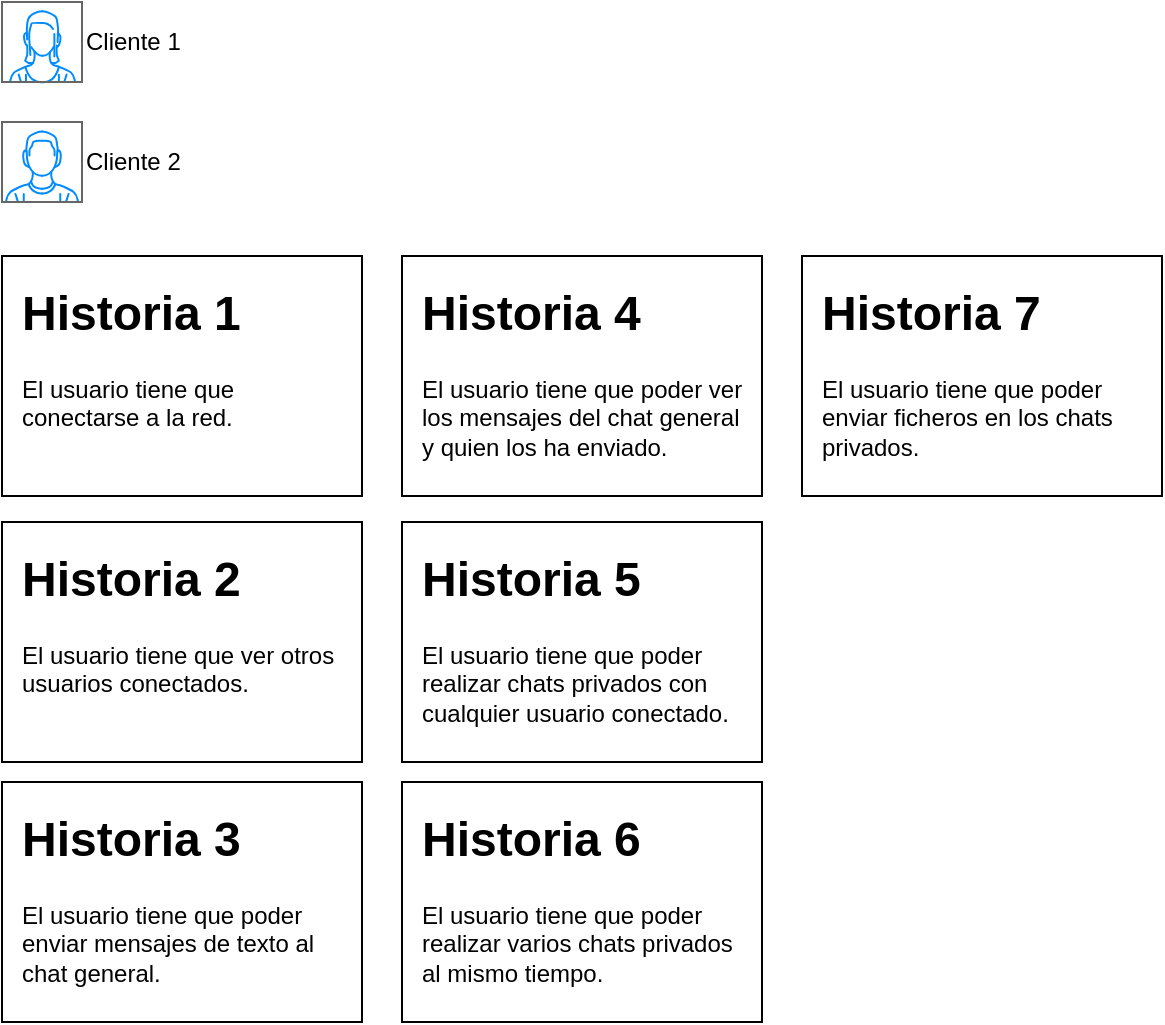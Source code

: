 <mxfile version="26.0.16" pages="3">
  <diagram name="Backlog" id="ibpSCjqeiJIwmJ1oxMrk">
    <mxGraphModel dx="1194" dy="567" grid="1" gridSize="10" guides="1" tooltips="1" connect="1" arrows="1" fold="1" page="1" pageScale="1" pageWidth="827" pageHeight="1169" math="0" shadow="0">
      <root>
        <mxCell id="0" />
        <mxCell id="1" parent="0" />
        <mxCell id="7Kc3XWsI4NXQ4NdzzWup-1" value="&lt;h1 style=&quot;margin-top: 0px;&quot;&gt;Historia 1&lt;/h1&gt;&lt;p&gt;El usuario tiene que conectarse a la red.&lt;br&gt;&lt;/p&gt;" style="text;html=1;whiteSpace=wrap;overflow=hidden;rounded=0;spacingLeft=5;spacingTop=5;spacing=5;spacingBottom=5;spacingRight=5;fillColor=default;strokeColor=default;" parent="1" vertex="1">
          <mxGeometry x="40" y="157" width="180" height="120" as="geometry" />
        </mxCell>
        <mxCell id="7Kc3XWsI4NXQ4NdzzWup-7" value="" style="group" parent="1" connectable="0" vertex="1">
          <mxGeometry x="40" y="30" width="100" height="40" as="geometry" />
        </mxCell>
        <mxCell id="7Kc3XWsI4NXQ4NdzzWup-3" value="" style="verticalLabelPosition=bottom;shadow=0;dashed=0;align=center;html=1;verticalAlign=top;strokeWidth=1;shape=mxgraph.mockup.containers.userFemale;strokeColor=#666666;strokeColor2=#008cff;" parent="7Kc3XWsI4NXQ4NdzzWup-7" vertex="1">
          <mxGeometry width="40" height="40" as="geometry" />
        </mxCell>
        <mxCell id="7Kc3XWsI4NXQ4NdzzWup-4" value="&lt;div&gt;Cliente 1&lt;br&gt;&lt;/div&gt;" style="text;html=1;align=left;verticalAlign=middle;whiteSpace=wrap;rounded=0;" parent="7Kc3XWsI4NXQ4NdzzWup-7" vertex="1">
          <mxGeometry x="40" y="5" width="60" height="30" as="geometry" />
        </mxCell>
        <mxCell id="7Kc3XWsI4NXQ4NdzzWup-8" value="" style="group" parent="1" connectable="0" vertex="1">
          <mxGeometry x="40" y="90" width="100" height="40" as="geometry" />
        </mxCell>
        <mxCell id="7Kc3XWsI4NXQ4NdzzWup-2" value="" style="verticalLabelPosition=bottom;shadow=0;dashed=0;align=center;html=1;verticalAlign=top;strokeWidth=1;shape=mxgraph.mockup.containers.userMale;strokeColor=none;strokeColor2=#008cff;" parent="7Kc3XWsI4NXQ4NdzzWup-8" vertex="1">
          <mxGeometry width="40" height="40" as="geometry" />
        </mxCell>
        <mxCell id="7Kc3XWsI4NXQ4NdzzWup-5" value="&lt;div&gt;Cliente 2&lt;br&gt;&lt;/div&gt;" style="text;html=1;align=left;verticalAlign=middle;whiteSpace=wrap;rounded=0;" parent="7Kc3XWsI4NXQ4NdzzWup-8" vertex="1">
          <mxGeometry x="40" y="5" width="60" height="30" as="geometry" />
        </mxCell>
        <mxCell id="7Kc3XWsI4NXQ4NdzzWup-9" value="&lt;h1 style=&quot;margin-top: 0px;&quot;&gt;Historia 2&lt;br&gt;&lt;/h1&gt;&lt;p&gt;El usuario tiene que ver otros usuarios conectados.&lt;br&gt;&lt;/p&gt;" style="text;html=1;whiteSpace=wrap;overflow=hidden;rounded=0;spacingLeft=5;spacingTop=5;spacing=5;spacingBottom=5;spacingRight=5;fillColor=default;strokeColor=default;" parent="1" vertex="1">
          <mxGeometry x="40" y="290" width="180" height="120" as="geometry" />
        </mxCell>
        <mxCell id="o4K7ytaoeIAk3HAydhIs-1" value="&lt;h1 style=&quot;margin-top: 0px;&quot;&gt;Historia 3&lt;br&gt;&lt;/h1&gt;&lt;p&gt;El usuario tiene que poder enviar mensajes de texto al chat general.&lt;br&gt;&lt;/p&gt;" style="text;html=1;whiteSpace=wrap;overflow=hidden;rounded=0;spacingLeft=5;spacingTop=5;spacing=5;spacingBottom=5;spacingRight=5;fillColor=default;strokeColor=default;" parent="1" vertex="1">
          <mxGeometry x="40" y="420" width="180" height="120" as="geometry" />
        </mxCell>
        <mxCell id="o4K7ytaoeIAk3HAydhIs-2" value="&lt;h1 style=&quot;margin-top: 0px;&quot;&gt;Historia 4&lt;br&gt;&lt;/h1&gt;&lt;p&gt;El usuario tiene que poder ver los mensajes del chat general y quien los ha enviado.&lt;br&gt;&lt;/p&gt;" style="text;html=1;whiteSpace=wrap;overflow=hidden;rounded=0;spacingLeft=5;spacingTop=5;spacing=5;spacingBottom=5;spacingRight=5;fillColor=default;strokeColor=default;" parent="1" vertex="1">
          <mxGeometry x="240" y="157" width="180" height="120" as="geometry" />
        </mxCell>
        <mxCell id="o4K7ytaoeIAk3HAydhIs-3" value="&lt;h1 style=&quot;margin-top: 0px;&quot;&gt;Historia 5&lt;br&gt;&lt;/h1&gt;&lt;p&gt;El usuario tiene que poder realizar chats privados con cualquier usuario conectado.&lt;br&gt;&lt;/p&gt;" style="text;html=1;whiteSpace=wrap;overflow=hidden;rounded=0;spacingLeft=5;spacingTop=5;spacing=5;spacingBottom=5;spacingRight=5;fillColor=default;strokeColor=default;" parent="1" vertex="1">
          <mxGeometry x="240" y="290" width="180" height="120" as="geometry" />
        </mxCell>
        <mxCell id="o4K7ytaoeIAk3HAydhIs-4" value="&lt;h1 style=&quot;margin-top: 0px;&quot;&gt;Historia 6&lt;br&gt;&lt;/h1&gt;&lt;p&gt;El usuario tiene que poder realizar varios chats privados al mismo tiempo.&lt;br&gt;&lt;/p&gt;" style="text;html=1;whiteSpace=wrap;overflow=hidden;rounded=0;spacingLeft=5;spacingTop=5;spacing=5;spacingBottom=5;spacingRight=5;fillColor=default;strokeColor=default;" parent="1" vertex="1">
          <mxGeometry x="240" y="420" width="180" height="120" as="geometry" />
        </mxCell>
        <mxCell id="o4K7ytaoeIAk3HAydhIs-5" value="&lt;h1 style=&quot;margin-top: 0px;&quot;&gt;Historia 7&lt;br&gt;&lt;/h1&gt;&lt;p&gt;El usuario tiene que poder enviar ficheros en los chats privados.&lt;br&gt;&lt;/p&gt;" style="text;html=1;whiteSpace=wrap;overflow=hidden;rounded=0;spacingLeft=5;spacingTop=5;spacing=5;spacingBottom=5;spacingRight=5;fillColor=default;strokeColor=default;" parent="1" vertex="1">
          <mxGeometry x="440" y="157" width="180" height="120" as="geometry" />
        </mxCell>
      </root>
    </mxGraphModel>
  </diagram>
  <diagram id="dIf-6CehBCPpUC1TRIqf" name="Sprintlog">
    <mxGraphModel dx="1179" dy="548" grid="1" gridSize="10" guides="1" tooltips="1" connect="1" arrows="1" fold="1" page="1" pageScale="1" pageWidth="827" pageHeight="1169" math="0" shadow="0">
      <root>
        <mxCell id="0" />
        <mxCell id="1" parent="0" />
        <mxCell id="Iqgz6M43RzRNZjoqgLr8-1" value="" style="endArrow=none;html=1;rounded=0;" parent="1" edge="1">
          <mxGeometry width="50" height="50" relative="1" as="geometry">
            <mxPoint x="280" y="1153.158" as="sourcePoint" />
            <mxPoint x="281" y="158" as="targetPoint" />
          </mxGeometry>
        </mxCell>
        <mxCell id="Iqgz6M43RzRNZjoqgLr8-2" value="" style="endArrow=none;html=1;rounded=0;" parent="1" edge="1">
          <mxGeometry width="50" height="50" relative="1" as="geometry">
            <mxPoint x="560" y="1160" as="sourcePoint" />
            <mxPoint x="561" y="158" as="targetPoint" />
          </mxGeometry>
        </mxCell>
        <mxCell id="Iqgz6M43RzRNZjoqgLr8-3" value="PENDIENTE" style="text;html=1;align=center;verticalAlign=middle;whiteSpace=wrap;rounded=0;fontStyle=1" parent="1" vertex="1">
          <mxGeometry x="90" y="130" width="100" height="30" as="geometry" />
        </mxCell>
        <mxCell id="Iqgz6M43RzRNZjoqgLr8-4" value="HACIENDO" style="text;html=1;align=center;verticalAlign=middle;whiteSpace=wrap;rounded=0;fontStyle=1" parent="1" vertex="1">
          <mxGeometry x="370" y="130" width="100" height="30" as="geometry" />
        </mxCell>
        <mxCell id="Iqgz6M43RzRNZjoqgLr8-5" value="TERMINADO" style="text;html=1;align=center;verticalAlign=middle;whiteSpace=wrap;rounded=0;fontStyle=1" parent="1" vertex="1">
          <mxGeometry x="650" y="130" width="100" height="30" as="geometry" />
        </mxCell>
        <mxCell id="Iqgz6M43RzRNZjoqgLr8-7" value="&lt;div align=&quot;left&quot;&gt;&lt;ul&gt;&lt;li&gt;Programado&lt;/li&gt;&lt;li&gt;Documentado&lt;/li&gt;&lt;li&gt;Probado&lt;/li&gt;&lt;li&gt;Integrado&lt;/li&gt;&lt;/ul&gt;&lt;/div&gt;" style="shape=callout;whiteSpace=wrap;html=1;perimeter=calloutPerimeter;align=left;position2=0.36;" parent="1" vertex="1">
          <mxGeometry x="680" y="30" width="140" height="100" as="geometry" />
        </mxCell>
        <mxCell id="LBgsxKphkuaAK5QPwy_K-2" value="ANTONIO" style="text;html=1;align=center;verticalAlign=middle;whiteSpace=wrap;rounded=0;fillColor=#FFFF66;" parent="1" vertex="1">
          <mxGeometry x="30" y="20" width="90" height="30" as="geometry" />
        </mxCell>
        <mxCell id="LBgsxKphkuaAK5QPwy_K-3" value="MIREIA" style="text;html=1;align=center;verticalAlign=middle;whiteSpace=wrap;rounded=0;fillColor=#FF99CC;" parent="1" vertex="1">
          <mxGeometry x="30" y="60" width="90" height="30" as="geometry" />
        </mxCell>
        <mxCell id="LBgsxKphkuaAK5QPwy_K-4" value="ROSALÍA" style="text;html=1;align=center;verticalAlign=middle;whiteSpace=wrap;rounded=0;fillColor=#7EA6E0;strokeColor=#7EA6E0;" parent="1" vertex="1">
          <mxGeometry x="140" y="20" width="90" height="30" as="geometry" />
        </mxCell>
        <mxCell id="LBgsxKphkuaAK5QPwy_K-5" value="JOTA" style="text;html=1;align=center;verticalAlign=middle;whiteSpace=wrap;rounded=0;fillColor=#FF6666;" parent="1" vertex="1">
          <mxGeometry x="140" y="60" width="90" height="30" as="geometry" />
        </mxCell>
        <mxCell id="8auLFGelF9cu01JbPtdB-1" value="&lt;h1 style=&quot;margin-top: 0px;&quot;&gt;Historia 1&lt;/h1&gt;&lt;p&gt;El usuario tiene que conectarse a la red.&lt;br&gt;&lt;/p&gt;" style="text;html=1;whiteSpace=wrap;overflow=hidden;rounded=0;spacingLeft=5;spacingTop=5;spacing=5;spacingBottom=5;spacingRight=5;fillColor=default;strokeColor=default;" parent="1" vertex="1">
          <mxGeometry x="30" y="180" width="180" height="120" as="geometry" />
        </mxCell>
        <mxCell id="8auLFGelF9cu01JbPtdB-2" value="&lt;h1 style=&quot;margin-top: 0px;&quot;&gt;Historia 2&lt;br&gt;&lt;/h1&gt;&lt;p&gt;El usuario tiene que ver otros usuarios conectados.&lt;br&gt;&lt;/p&gt;" style="text;html=1;whiteSpace=wrap;overflow=hidden;rounded=0;spacingLeft=5;spacingTop=5;spacing=5;spacingBottom=5;spacingRight=5;fillColor=default;strokeColor=default;" parent="1" vertex="1">
          <mxGeometry x="30" y="313" width="180" height="120" as="geometry" />
        </mxCell>
        <mxCell id="JlPZtyF0yA-xA-W05ED6-1" value="&lt;div&gt;&lt;b&gt;TAREA 1&lt;/b&gt;&lt;/div&gt;APLICACION JAVA QUE MANDE UN PAQUETE DE BROADCAST A UN PUERTO Y MANDANDO MENSAJE UN USUARIO&lt;div&gt;DESPUÉS OTRA APLICACIÓN QUE ESCUCHE EL PUERTO Y MUESTRE EL MENSAJE&lt;/div&gt;&lt;div&gt;(EMISOR - RECEPTOR)&lt;/div&gt;" style="rounded=0;whiteSpace=wrap;html=1;fillColor=#FF66FF;" parent="1" vertex="1">
          <mxGeometry x="580" y="180" width="260" height="140" as="geometry" />
        </mxCell>
        <mxCell id="JlPZtyF0yA-xA-W05ED6-2" value="&lt;b&gt;TAREA 2&lt;/b&gt;&lt;div&gt;APLICACION JAVA FX QUE LEA UN FICHERO DE CONFIGURACIÓN Y QUE MUESTRE EL PUERTO DEL CHAT GENERAL&lt;/div&gt;&lt;div&gt;MODELO VISTA CONTROLADOR (M.V.C)&lt;/div&gt;" style="rounded=0;whiteSpace=wrap;html=1;fillColor=light-dark(#7EA6E0,#CD4ACD);strokeColor=light-dark(#1A1A1A,#FFFFFF);" parent="1" vertex="1">
          <mxGeometry x="580" y="700" width="260" height="128.5" as="geometry" />
        </mxCell>
        <mxCell id="JlPZtyF0yA-xA-W05ED6-3" value="&lt;b&gt;TAREA 3&lt;/b&gt;&lt;div&gt;INTERFAZ DE USUARIO (BOCETO)&lt;/div&gt;" style="rounded=0;whiteSpace=wrap;html=1;fillColor=#B266FF;" parent="1" vertex="1">
          <mxGeometry x="580" y="470" width="260" height="110" as="geometry" />
        </mxCell>
        <mxCell id="JlPZtyF0yA-xA-W05ED6-4" value="&lt;b&gt;TAREA 4&lt;/b&gt;&lt;div&gt;PROBAR COMO METER CSS EN JAVAFX&lt;/div&gt;&lt;div&gt;Y MONTAR EL GIT&lt;/div&gt;" style="rounded=0;whiteSpace=wrap;html=1;fillColor=#FFFF66;" parent="1" vertex="1">
          <mxGeometry x="580" y="353" width="260" height="80" as="geometry" />
        </mxCell>
        <mxCell id="JlPZtyF0yA-xA-W05ED6-5" value="&lt;b&gt;TAREA 5&lt;/b&gt;&lt;div&gt;CONECTAR Y MOSTRAR USUARIOS CONECTADOS&lt;/div&gt;&lt;div&gt;&lt;i&gt;CUANDO SE TERMINE LA TAREA 1&lt;/i&gt;&lt;/div&gt;" style="rounded=0;whiteSpace=wrap;html=1;fillColor=#FF6666;" parent="1" vertex="1">
          <mxGeometry x="580" y="610" width="260" height="70" as="geometry" />
        </mxCell>
        <mxCell id="JlPZtyF0yA-xA-W05ED6-6" value="&lt;b&gt;TAREA 6&lt;/b&gt;&lt;div&gt;DOCUMENTACION EN FORMATO JAVA DOC&lt;/div&gt;" style="rounded=0;whiteSpace=wrap;html=1;fillColor=light-dark(#FF66FF,#CD4ACD);" parent="1" vertex="1">
          <mxGeometry x="580" y="860" width="260" height="60" as="geometry" />
        </mxCell>
        <mxCell id="dulBtyCHsYpDMb24Jx8R-1" value="&lt;b&gt;TAREA 7&lt;/b&gt;&lt;div&gt;MANUAL DE USUARIO&amp;nbsp;&lt;/div&gt;" style="rounded=0;whiteSpace=wrap;html=1;fillColor=light-dark(#FF66FF,#CD4ACD);" vertex="1" parent="1">
          <mxGeometry x="580" y="960" width="260" height="60" as="geometry" />
        </mxCell>
        <mxCell id="dulBtyCHsYpDMb24Jx8R-2" value="&lt;b&gt;TAREA 8&lt;/b&gt;&lt;div&gt;GUIA DE ESTILOS&amp;nbsp;&amp;nbsp;&lt;/div&gt;" style="rounded=0;whiteSpace=wrap;html=1;fillColor=light-dark(#7EA6E0,#CD4ACD);" vertex="1" parent="1">
          <mxGeometry x="580" y="1060" width="260" height="60" as="geometry" />
        </mxCell>
      </root>
    </mxGraphModel>
  </diagram>
  <diagram id="PvtxPt99iVi0E-1Qpldi" name="Página-3">
    <mxGraphModel dx="1493" dy="695" grid="1" gridSize="10" guides="1" tooltips="1" connect="1" arrows="1" fold="1" page="1" pageScale="1" pageWidth="827" pageHeight="1169" math="0" shadow="0">
      <root>
        <mxCell id="0" />
        <mxCell id="1" parent="0" />
        <mxCell id="krlsEIGGbVsDkUH8Z8WH-2" value="LOGO" style="ellipse;whiteSpace=wrap;html=1;aspect=fixed;" parent="1" vertex="1">
          <mxGeometry x="160" y="600" width="80" height="80" as="geometry" />
        </mxCell>
        <mxCell id="krlsEIGGbVsDkUH8Z8WH-24" style="edgeStyle=orthogonalEdgeStyle;rounded=0;orthogonalLoop=1;jettySize=auto;html=1;entryX=0;entryY=0.5;entryDx=0;entryDy=0;" parent="1" source="krlsEIGGbVsDkUH8Z8WH-6" target="krlsEIGGbVsDkUH8Z8WH-12" edge="1">
          <mxGeometry relative="1" as="geometry" />
        </mxCell>
        <mxCell id="krlsEIGGbVsDkUH8Z8WH-6" value="" style="rounded=0;whiteSpace=wrap;html=1;" parent="1" vertex="1">
          <mxGeometry x="40" y="560" width="360" height="240" as="geometry" />
        </mxCell>
        <mxCell id="krlsEIGGbVsDkUH8Z8WH-9" value="&amp;nbsp;Introduce tu nombre..." style="rounded=0;whiteSpace=wrap;html=1;align=left;" parent="1" vertex="1">
          <mxGeometry x="90" y="700" width="200" height="30" as="geometry" />
        </mxCell>
        <mxCell id="krlsEIGGbVsDkUH8Z8WH-12" value="" style="rounded=0;whiteSpace=wrap;html=1;" parent="1" vertex="1">
          <mxGeometry x="520" y="560" width="360" height="240" as="geometry" />
        </mxCell>
        <mxCell id="krlsEIGGbVsDkUH8Z8WH-15" value="" style="endArrow=none;html=1;rounded=0;exitX=1;exitY=0.25;exitDx=0;exitDy=0;entryX=0;entryY=0.25;entryDx=0;entryDy=0;" parent="1" source="krlsEIGGbVsDkUH8Z8WH-12" target="krlsEIGGbVsDkUH8Z8WH-12" edge="1">
          <mxGeometry width="50" height="50" relative="1" as="geometry">
            <mxPoint x="460" y="680" as="sourcePoint" />
            <mxPoint x="510" y="630" as="targetPoint" />
          </mxGeometry>
        </mxCell>
        <mxCell id="krlsEIGGbVsDkUH8Z8WH-16" value="" style="endArrow=none;html=1;rounded=0;entryX=0.25;entryY=0;entryDx=0;entryDy=0;exitX=0.25;exitY=1;exitDx=0;exitDy=0;" parent="1" source="krlsEIGGbVsDkUH8Z8WH-12" target="krlsEIGGbVsDkUH8Z8WH-12" edge="1">
          <mxGeometry width="50" height="50" relative="1" as="geometry">
            <mxPoint x="460" y="680" as="sourcePoint" />
            <mxPoint x="510" y="630" as="targetPoint" />
          </mxGeometry>
        </mxCell>
        <mxCell id="krlsEIGGbVsDkUH8Z8WH-17" value="Personas conectadas" style="text;html=1;align=center;verticalAlign=middle;whiteSpace=wrap;rounded=0;" parent="1" vertex="1">
          <mxGeometry x="530" y="570" width="70" height="40" as="geometry" />
        </mxCell>
        <mxCell id="krlsEIGGbVsDkUH8Z8WH-18" value="Chat grupal" style="text;html=1;align=center;verticalAlign=middle;whiteSpace=wrap;rounded=0;" parent="1" vertex="1">
          <mxGeometry x="650" y="575" width="180" height="30" as="geometry" />
        </mxCell>
        <mxCell id="cqRuGb_5jS6I6YU9yfow-1" value="&amp;nbsp;Introduce tu nombre..." style="rounded=0;whiteSpace=wrap;html=1;align=left;" vertex="1" parent="1">
          <mxGeometry x="90" y="740" width="200" height="30" as="geometry" />
        </mxCell>
        <mxCell id="cqRuGb_5jS6I6YU9yfow-2" value="LOGO" style="ellipse;whiteSpace=wrap;html=1;aspect=fixed;" vertex="1" parent="1">
          <mxGeometry x="180" y="585" width="80" height="80" as="geometry" />
        </mxCell>
      </root>
    </mxGraphModel>
  </diagram>
</mxfile>
